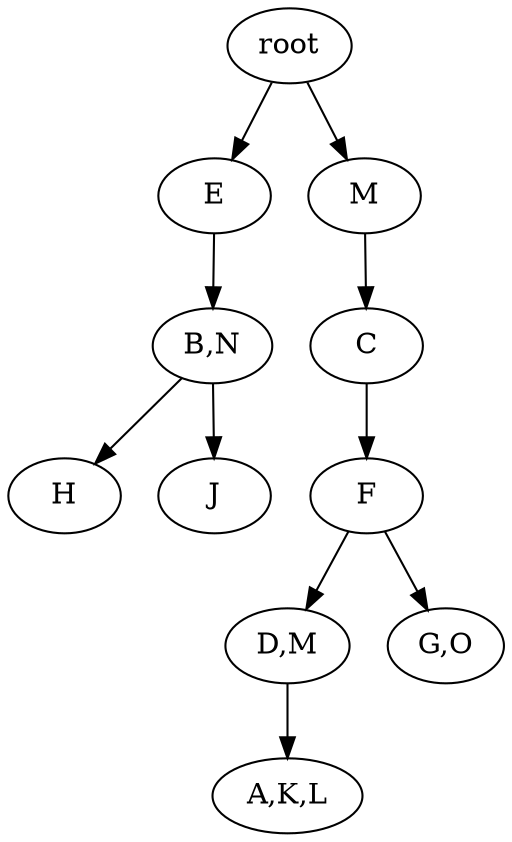 strict digraph G {
	graph [name=G];
	0	 [label=root];
	3	 [label=E];
	0 -> 3;
	1	 [label=M];
	0 -> 1;
	4	 [label="B,N"];
	3 -> 4;
	6	 [label=H];
	4 -> 6;
	5	 [label=J];
	4 -> 5;
	2	 [label=C];
	7	 [label=F];
	2 -> 7;
	9	 [label="D,M"];
	10	 [label="A,K,L"];
	9 -> 10;
	7 -> 9;
	8	 [label="G,O"];
	7 -> 8;
	1 -> 2;
}
